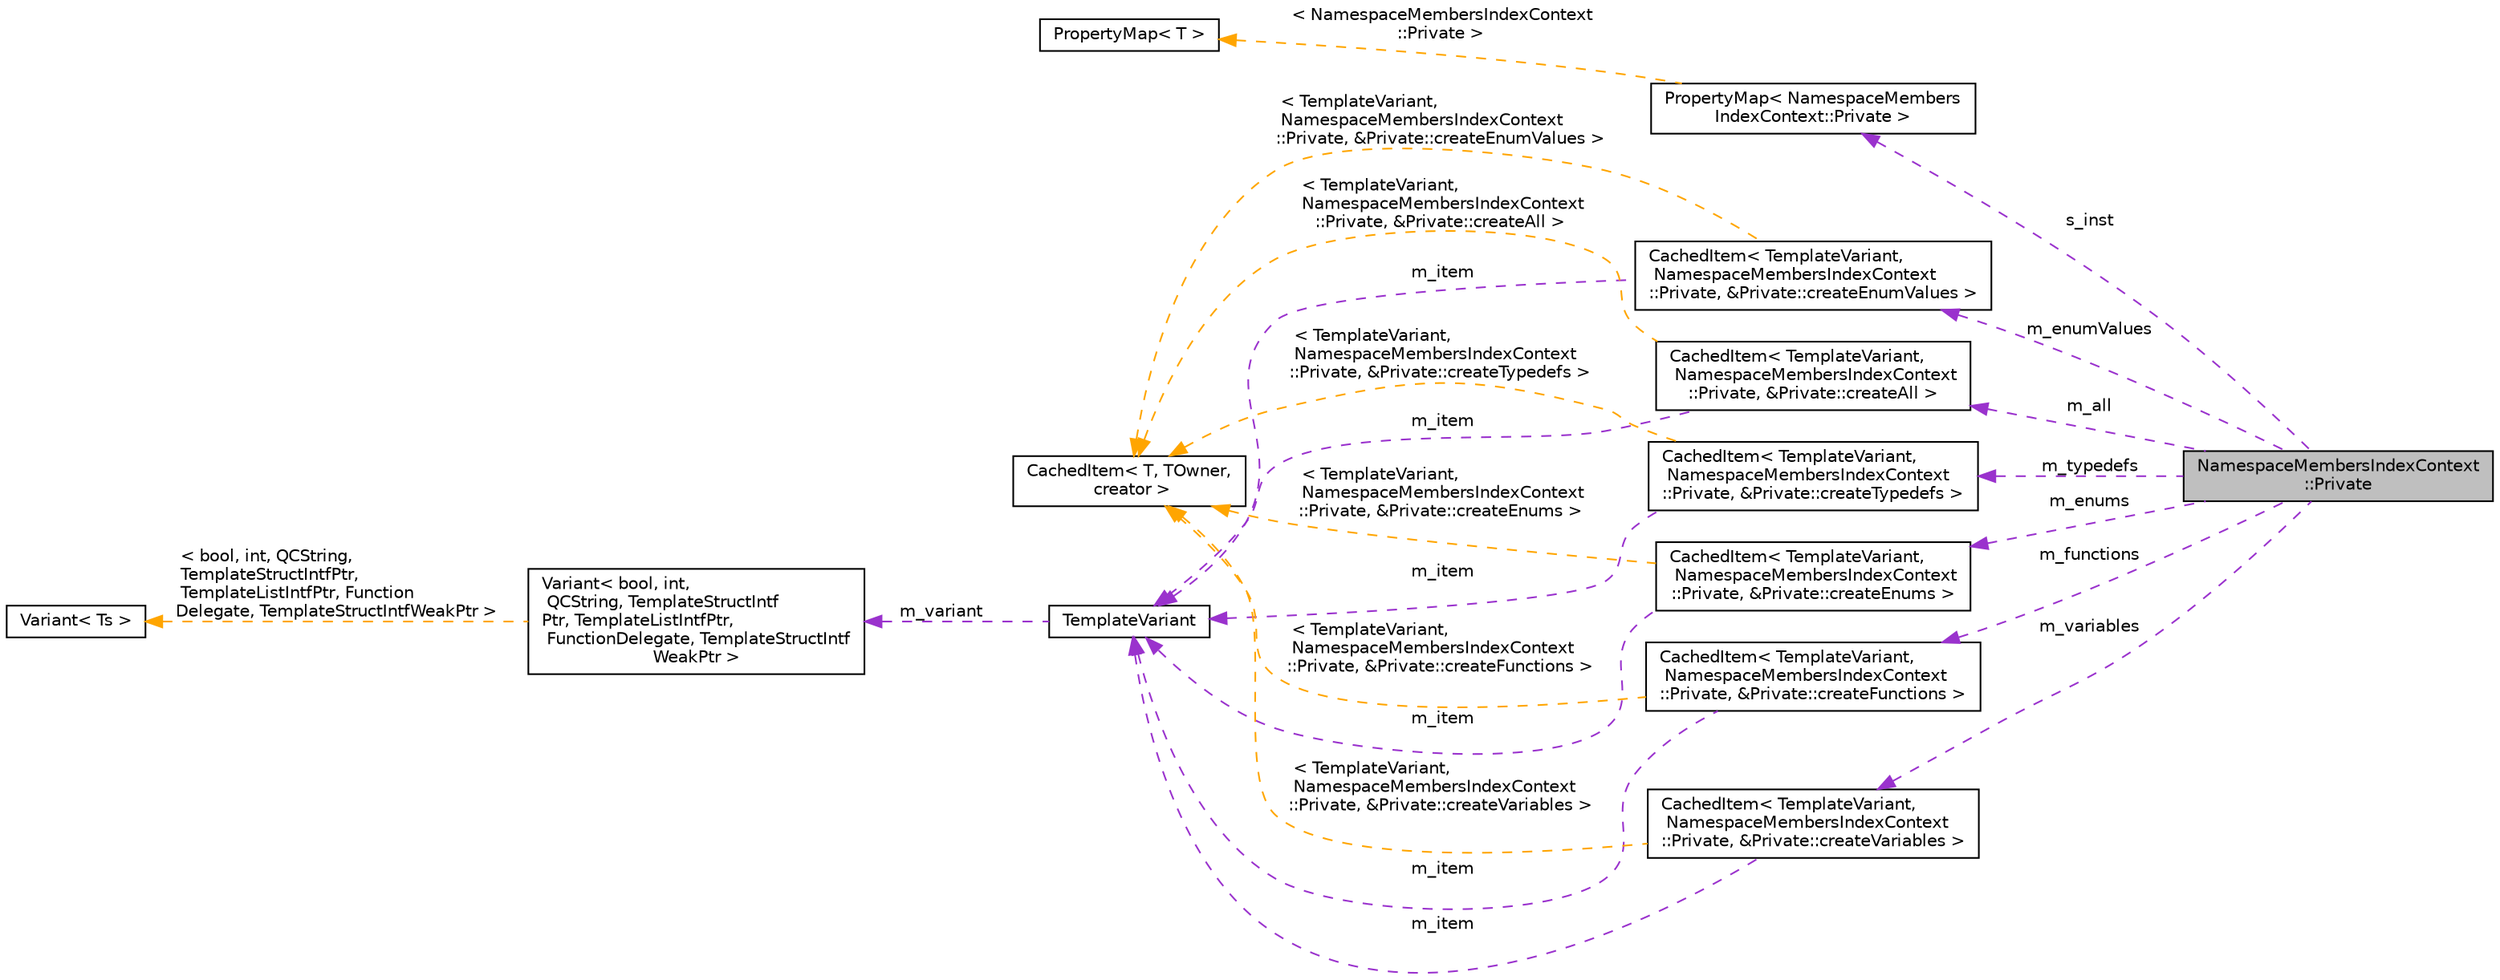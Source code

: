 digraph "NamespaceMembersIndexContext::Private"
{
 // INTERACTIVE_SVG=YES
 // LATEX_PDF_SIZE
  edge [fontname="Helvetica",fontsize="10",labelfontname="Helvetica",labelfontsize="10"];
  node [fontname="Helvetica",fontsize="10",shape=record];
  rankdir="LR";
  Node1 [label="NamespaceMembersIndexContext\l::Private",height=0.2,width=0.4,color="black", fillcolor="grey75", style="filled", fontcolor="black",tooltip=" "];
  Node2 -> Node1 [dir="back",color="darkorchid3",fontsize="10",style="dashed",label=" s_inst" ,fontname="Helvetica"];
  Node2 [label="PropertyMap\< NamespaceMembers\lIndexContext::Private \>",height=0.2,width=0.4,color="black", fillcolor="white", style="filled",URL="$d5/dbf/class_property_map.html",tooltip=" "];
  Node3 -> Node2 [dir="back",color="orange",fontsize="10",style="dashed",label=" \< NamespaceMembersIndexContext\l::Private \>" ,fontname="Helvetica"];
  Node3 [label="PropertyMap\< T \>",height=0.2,width=0.4,color="black", fillcolor="white", style="filled",URL="$d5/dbf/class_property_map.html",tooltip="Class representing a mapping of properties and the corresponding getter function."];
  Node4 -> Node1 [dir="back",color="darkorchid3",fontsize="10",style="dashed",label=" m_enums" ,fontname="Helvetica"];
  Node4 [label="CachedItem\< TemplateVariant,\l NamespaceMembersIndexContext\l::Private, &Private::createEnums \>",height=0.2,width=0.4,color="black", fillcolor="white", style="filled",URL="$d7/dc1/class_cached_item.html",tooltip=" "];
  Node5 -> Node4 [dir="back",color="darkorchid3",fontsize="10",style="dashed",label=" m_item" ,fontname="Helvetica"];
  Node5 [label="TemplateVariant",height=0.2,width=0.4,color="black", fillcolor="white", style="filled",URL="$d1/dba/class_template_variant.html",tooltip="Variant type which can hold one value of a fixed set of types."];
  Node6 -> Node5 [dir="back",color="darkorchid3",fontsize="10",style="dashed",label=" m_variant" ,fontname="Helvetica"];
  Node6 [label="Variant\< bool, int,\l QCString, TemplateStructIntf\lPtr, TemplateListIntfPtr,\l FunctionDelegate, TemplateStructIntf\lWeakPtr \>",height=0.2,width=0.4,color="black", fillcolor="white", style="filled",URL="$de/d1e/struct_variant.html",tooltip=" "];
  Node7 -> Node6 [dir="back",color="orange",fontsize="10",style="dashed",label=" \< bool, int, QCString,\l TemplateStructIntfPtr,\l TemplateListIntfPtr, Function\lDelegate, TemplateStructIntfWeakPtr \>" ,fontname="Helvetica"];
  Node7 [label="Variant\< Ts \>",height=0.2,width=0.4,color="black", fillcolor="white", style="filled",URL="$de/d1e/struct_variant.html",tooltip="Implementation of a variant container (similar to C++17's std::variant)."];
  Node8 -> Node4 [dir="back",color="orange",fontsize="10",style="dashed",label=" \< TemplateVariant,\l NamespaceMembersIndexContext\l::Private, &Private::createEnums \>" ,fontname="Helvetica"];
  Node8 [label="CachedItem\< T, TOwner,\l creator \>",height=0.2,width=0.4,color="black", fillcolor="white", style="filled",URL="$d7/dc1/class_cached_item.html",tooltip="Wrapper for data that needs to be cached."];
  Node9 -> Node1 [dir="back",color="darkorchid3",fontsize="10",style="dashed",label=" m_variables" ,fontname="Helvetica"];
  Node9 [label="CachedItem\< TemplateVariant,\l NamespaceMembersIndexContext\l::Private, &Private::createVariables \>",height=0.2,width=0.4,color="black", fillcolor="white", style="filled",URL="$d7/dc1/class_cached_item.html",tooltip=" "];
  Node5 -> Node9 [dir="back",color="darkorchid3",fontsize="10",style="dashed",label=" m_item" ,fontname="Helvetica"];
  Node8 -> Node9 [dir="back",color="orange",fontsize="10",style="dashed",label=" \< TemplateVariant,\l NamespaceMembersIndexContext\l::Private, &Private::createVariables \>" ,fontname="Helvetica"];
  Node10 -> Node1 [dir="back",color="darkorchid3",fontsize="10",style="dashed",label=" m_functions" ,fontname="Helvetica"];
  Node10 [label="CachedItem\< TemplateVariant,\l NamespaceMembersIndexContext\l::Private, &Private::createFunctions \>",height=0.2,width=0.4,color="black", fillcolor="white", style="filled",URL="$d7/dc1/class_cached_item.html",tooltip=" "];
  Node5 -> Node10 [dir="back",color="darkorchid3",fontsize="10",style="dashed",label=" m_item" ,fontname="Helvetica"];
  Node8 -> Node10 [dir="back",color="orange",fontsize="10",style="dashed",label=" \< TemplateVariant,\l NamespaceMembersIndexContext\l::Private, &Private::createFunctions \>" ,fontname="Helvetica"];
  Node11 -> Node1 [dir="back",color="darkorchid3",fontsize="10",style="dashed",label=" m_all" ,fontname="Helvetica"];
  Node11 [label="CachedItem\< TemplateVariant,\l NamespaceMembersIndexContext\l::Private, &Private::createAll \>",height=0.2,width=0.4,color="black", fillcolor="white", style="filled",URL="$d7/dc1/class_cached_item.html",tooltip=" "];
  Node5 -> Node11 [dir="back",color="darkorchid3",fontsize="10",style="dashed",label=" m_item" ,fontname="Helvetica"];
  Node8 -> Node11 [dir="back",color="orange",fontsize="10",style="dashed",label=" \< TemplateVariant,\l NamespaceMembersIndexContext\l::Private, &Private::createAll \>" ,fontname="Helvetica"];
  Node12 -> Node1 [dir="back",color="darkorchid3",fontsize="10",style="dashed",label=" m_enumValues" ,fontname="Helvetica"];
  Node12 [label="CachedItem\< TemplateVariant,\l NamespaceMembersIndexContext\l::Private, &Private::createEnumValues \>",height=0.2,width=0.4,color="black", fillcolor="white", style="filled",URL="$d7/dc1/class_cached_item.html",tooltip=" "];
  Node5 -> Node12 [dir="back",color="darkorchid3",fontsize="10",style="dashed",label=" m_item" ,fontname="Helvetica"];
  Node8 -> Node12 [dir="back",color="orange",fontsize="10",style="dashed",label=" \< TemplateVariant,\l NamespaceMembersIndexContext\l::Private, &Private::createEnumValues \>" ,fontname="Helvetica"];
  Node13 -> Node1 [dir="back",color="darkorchid3",fontsize="10",style="dashed",label=" m_typedefs" ,fontname="Helvetica"];
  Node13 [label="CachedItem\< TemplateVariant,\l NamespaceMembersIndexContext\l::Private, &Private::createTypedefs \>",height=0.2,width=0.4,color="black", fillcolor="white", style="filled",URL="$d7/dc1/class_cached_item.html",tooltip=" "];
  Node5 -> Node13 [dir="back",color="darkorchid3",fontsize="10",style="dashed",label=" m_item" ,fontname="Helvetica"];
  Node8 -> Node13 [dir="back",color="orange",fontsize="10",style="dashed",label=" \< TemplateVariant,\l NamespaceMembersIndexContext\l::Private, &Private::createTypedefs \>" ,fontname="Helvetica"];
}
